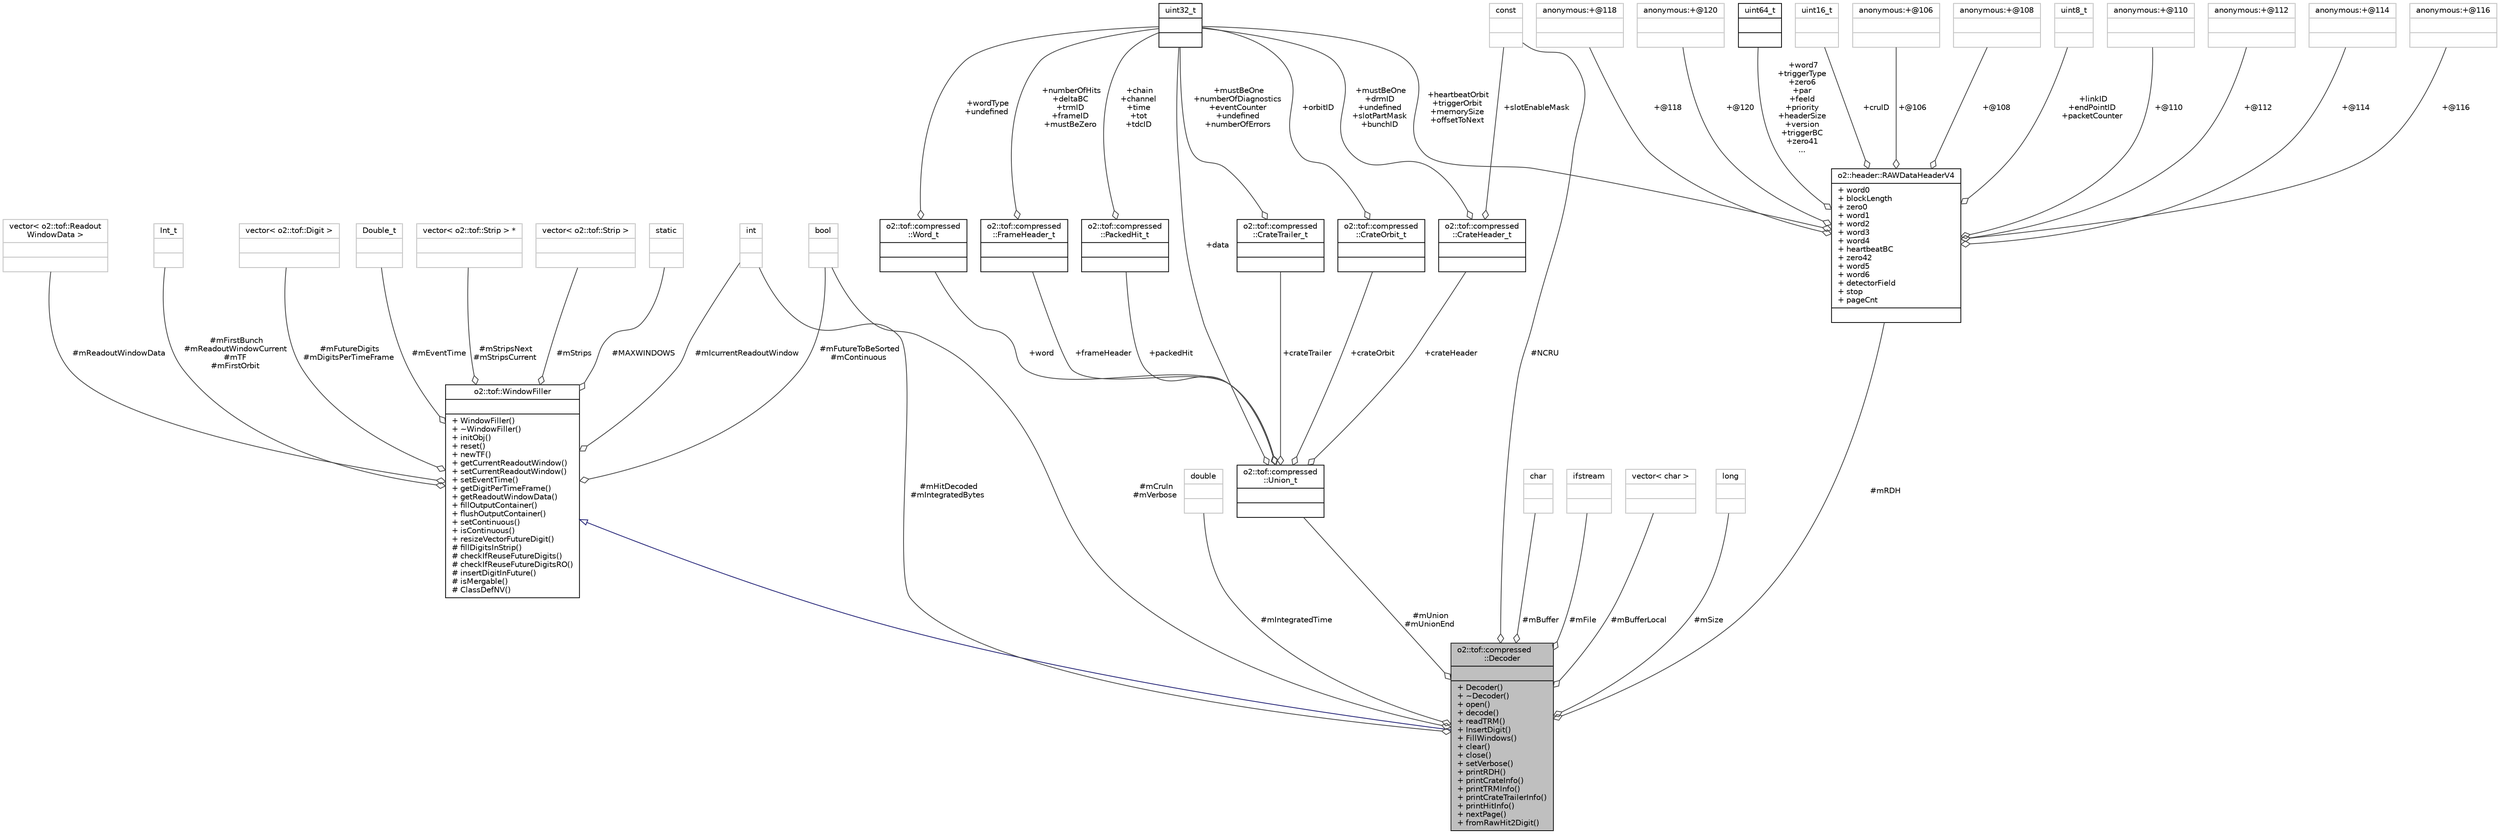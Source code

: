 digraph "o2::tof::compressed::Decoder"
{
 // INTERACTIVE_SVG=YES
  bgcolor="transparent";
  edge [fontname="Helvetica",fontsize="10",labelfontname="Helvetica",labelfontsize="10"];
  node [fontname="Helvetica",fontsize="10",shape=record];
  Node2 [label="{o2::tof::compressed\l::Decoder\n||+ Decoder()\l+ ~Decoder()\l+ open()\l+ decode()\l+ readTRM()\l+ InsertDigit()\l+ FillWindows()\l+ clear()\l+ close()\l+ setVerbose()\l+ printRDH()\l+ printCrateInfo()\l+ printTRMInfo()\l+ printCrateTrailerInfo()\l+ printHitInfo()\l+ nextPage()\l+ fromRawHit2Digit()\l}",height=0.2,width=0.4,color="black", fillcolor="grey75", style="filled", fontcolor="black"];
  Node3 -> Node2 [dir="back",color="midnightblue",fontsize="10",style="solid",arrowtail="onormal",fontname="Helvetica"];
  Node3 [label="{o2::tof::WindowFiller\n||+ WindowFiller()\l+ ~WindowFiller()\l+ initObj()\l+ reset()\l+ newTF()\l+ getCurrentReadoutWindow()\l+ setCurrentReadoutWindow()\l+ setEventTime()\l+ getDigitPerTimeFrame()\l+ getReadoutWindowData()\l+ fillOutputContainer()\l+ flushOutputContainer()\l+ setContinuous()\l+ isContinuous()\l+ resizeVectorFutureDigit()\l# fillDigitsInStrip()\l# checkIfReuseFutureDigits()\l# checkIfReuseFutureDigitsRO()\l# insertDigitInFuture()\l# isMergable()\l# ClassDefNV()\l}",height=0.2,width=0.4,color="black",URL="$db/d26/classo2_1_1tof_1_1WindowFiller.html"];
  Node4 -> Node3 [color="grey25",fontsize="10",style="solid",label=" #mStripsNext\n#mStripsCurrent" ,arrowhead="odiamond",fontname="Helvetica"];
  Node4 [label="{vector\< o2::tof::Strip \> *\n||}",height=0.2,width=0.4,color="grey75"];
  Node5 -> Node3 [color="grey25",fontsize="10",style="solid",label=" #mStrips" ,arrowhead="odiamond",fontname="Helvetica"];
  Node5 [label="{vector\< o2::tof::Strip \>\n||}",height=0.2,width=0.4,color="grey75"];
  Node6 -> Node3 [color="grey25",fontsize="10",style="solid",label=" #mReadoutWindowData" ,arrowhead="odiamond",fontname="Helvetica"];
  Node6 [label="{vector\< o2::tof::Readout\lWindowData \>\n||}",height=0.2,width=0.4,color="grey75"];
  Node7 -> Node3 [color="grey25",fontsize="10",style="solid",label=" #mFutureDigits\n#mDigitsPerTimeFrame" ,arrowhead="odiamond",fontname="Helvetica"];
  Node7 [label="{vector\< o2::tof::Digit \>\n||}",height=0.2,width=0.4,color="grey75"];
  Node8 -> Node3 [color="grey25",fontsize="10",style="solid",label=" #mEventTime" ,arrowhead="odiamond",fontname="Helvetica"];
  Node8 [label="{Double_t\n||}",height=0.2,width=0.4,color="grey75"];
  Node9 -> Node3 [color="grey25",fontsize="10",style="solid",label=" #mIcurrentReadoutWindow" ,arrowhead="odiamond",fontname="Helvetica"];
  Node9 [label="{int\n||}",height=0.2,width=0.4,color="grey75"];
  Node10 -> Node3 [color="grey25",fontsize="10",style="solid",label=" #mFutureToBeSorted\n#mContinuous" ,arrowhead="odiamond",fontname="Helvetica"];
  Node10 [label="{bool\n||}",height=0.2,width=0.4,color="grey75"];
  Node11 -> Node3 [color="grey25",fontsize="10",style="solid",label=" #MAXWINDOWS" ,arrowhead="odiamond",fontname="Helvetica"];
  Node11 [label="{static\n||}",height=0.2,width=0.4,color="grey75"];
  Node12 -> Node3 [color="grey25",fontsize="10",style="solid",label=" #mFirstBunch\n#mReadoutWindowCurrent\n#mTF\n#mFirstOrbit" ,arrowhead="odiamond",fontname="Helvetica"];
  Node12 [label="{Int_t\n||}",height=0.2,width=0.4,color="grey75"];
  Node13 -> Node2 [color="grey25",fontsize="10",style="solid",label=" #mIntegratedTime" ,arrowhead="odiamond",fontname="Helvetica"];
  Node13 [label="{double\n||}",height=0.2,width=0.4,color="grey75"];
  Node14 -> Node2 [color="grey25",fontsize="10",style="solid",label=" #mUnion\n#mUnionEnd" ,arrowhead="odiamond",fontname="Helvetica"];
  Node14 [label="{o2::tof::compressed\l::Union_t\n||}",height=0.2,width=0.4,color="black",URL="$df/dd7/uniono2_1_1tof_1_1compressed_1_1Union__t.html"];
  Node15 -> Node14 [color="grey25",fontsize="10",style="solid",label=" +packedHit" ,arrowhead="odiamond",fontname="Helvetica"];
  Node15 [label="{o2::tof::compressed\l::PackedHit_t\n||}",height=0.2,width=0.4,color="black",URL="$df/d87/structo2_1_1tof_1_1compressed_1_1PackedHit__t.html"];
  Node16 -> Node15 [color="grey25",fontsize="10",style="solid",label=" +chain\n+channel\n+time\n+tot\n+tdcID" ,arrowhead="odiamond",fontname="Helvetica"];
  Node16 [label="{uint32_t\n||}",height=0.2,width=0.4,color="black",URL="$d3/d87/classuint32__t.html"];
  Node17 -> Node14 [color="grey25",fontsize="10",style="solid",label=" +crateTrailer" ,arrowhead="odiamond",fontname="Helvetica"];
  Node17 [label="{o2::tof::compressed\l::CrateTrailer_t\n||}",height=0.2,width=0.4,color="black",URL="$dc/d31/structo2_1_1tof_1_1compressed_1_1CrateTrailer__t.html"];
  Node16 -> Node17 [color="grey25",fontsize="10",style="solid",label=" +mustBeOne\n+numberOfDiagnostics\n+eventCounter\n+undefined\n+numberOfErrors" ,arrowhead="odiamond",fontname="Helvetica"];
  Node18 -> Node14 [color="grey25",fontsize="10",style="solid",label=" +crateOrbit" ,arrowhead="odiamond",fontname="Helvetica"];
  Node18 [label="{o2::tof::compressed\l::CrateOrbit_t\n||}",height=0.2,width=0.4,color="black",URL="$d0/df7/structo2_1_1tof_1_1compressed_1_1CrateOrbit__t.html"];
  Node16 -> Node18 [color="grey25",fontsize="10",style="solid",label=" +orbitID" ,arrowhead="odiamond",fontname="Helvetica"];
  Node19 -> Node14 [color="grey25",fontsize="10",style="solid",label=" +word" ,arrowhead="odiamond",fontname="Helvetica"];
  Node19 [label="{o2::tof::compressed\l::Word_t\n||}",height=0.2,width=0.4,color="black",URL="$d5/d0d/structo2_1_1tof_1_1compressed_1_1Word__t.html"];
  Node16 -> Node19 [color="grey25",fontsize="10",style="solid",label=" +wordType\n+undefined" ,arrowhead="odiamond",fontname="Helvetica"];
  Node16 -> Node14 [color="grey25",fontsize="10",style="solid",label=" +data" ,arrowhead="odiamond",fontname="Helvetica"];
  Node20 -> Node14 [color="grey25",fontsize="10",style="solid",label=" +frameHeader" ,arrowhead="odiamond",fontname="Helvetica"];
  Node20 [label="{o2::tof::compressed\l::FrameHeader_t\n||}",height=0.2,width=0.4,color="black",URL="$df/d7e/structo2_1_1tof_1_1compressed_1_1FrameHeader__t.html"];
  Node16 -> Node20 [color="grey25",fontsize="10",style="solid",label=" +numberOfHits\n+deltaBC\n+trmID\n+frameID\n+mustBeZero" ,arrowhead="odiamond",fontname="Helvetica"];
  Node21 -> Node14 [color="grey25",fontsize="10",style="solid",label=" +crateHeader" ,arrowhead="odiamond",fontname="Helvetica"];
  Node21 [label="{o2::tof::compressed\l::CrateHeader_t\n||}",height=0.2,width=0.4,color="black",URL="$d5/da4/structo2_1_1tof_1_1compressed_1_1CrateHeader__t.html"];
  Node16 -> Node21 [color="grey25",fontsize="10",style="solid",label=" +mustBeOne\n+drmID\n+undefined\n+slotPartMask\n+bunchID" ,arrowhead="odiamond",fontname="Helvetica"];
  Node22 -> Node21 [color="grey25",fontsize="10",style="solid",label=" +slotEnableMask" ,arrowhead="odiamond",fontname="Helvetica"];
  Node22 [label="{const\n||}",height=0.2,width=0.4,color="grey75"];
  Node23 -> Node2 [color="grey25",fontsize="10",style="solid",label=" #mBuffer" ,arrowhead="odiamond",fontname="Helvetica"];
  Node23 [label="{char\n||}",height=0.2,width=0.4,color="grey75"];
  Node24 -> Node2 [color="grey25",fontsize="10",style="solid",label=" #mFile" ,arrowhead="odiamond",fontname="Helvetica"];
  Node24 [label="{ifstream\n||}",height=0.2,width=0.4,color="grey75"];
  Node25 -> Node2 [color="grey25",fontsize="10",style="solid",label=" #mBufferLocal" ,arrowhead="odiamond",fontname="Helvetica"];
  Node25 [label="{vector\< char \>\n||}",height=0.2,width=0.4,color="grey75"];
  Node9 -> Node2 [color="grey25",fontsize="10",style="solid",label=" #mHitDecoded\n#mIntegratedBytes" ,arrowhead="odiamond",fontname="Helvetica"];
  Node10 -> Node2 [color="grey25",fontsize="10",style="solid",label=" #mCruIn\n#mVerbose" ,arrowhead="odiamond",fontname="Helvetica"];
  Node26 -> Node2 [color="grey25",fontsize="10",style="solid",label=" #mSize" ,arrowhead="odiamond",fontname="Helvetica"];
  Node26 [label="{long\n||}",height=0.2,width=0.4,color="grey75"];
  Node22 -> Node2 [color="grey25",fontsize="10",style="solid",label=" #NCRU" ,arrowhead="odiamond",fontname="Helvetica"];
  Node27 -> Node2 [color="grey25",fontsize="10",style="solid",label=" #mRDH" ,arrowhead="odiamond",fontname="Helvetica"];
  Node27 [label="{o2::header::RAWDataHeaderV4\n|+ word0\l+ blockLength\l+ zero0\l+ word1\l+ word2\l+ word3\l+ word4\l+ heartbeatBC\l+ zero42\l+ word5\l+ word6\l+ detectorField\l+ stop\l+ pageCnt\l|}",height=0.2,width=0.4,color="black",URL="$d8/d47/structo2_1_1header_1_1RAWDataHeaderV4.html"];
  Node28 -> Node27 [color="grey25",fontsize="10",style="solid",label=" +@120" ,arrowhead="odiamond",fontname="Helvetica"];
  Node28 [label="{anonymous:+@120\n||}",height=0.2,width=0.4,color="grey75"];
  Node29 -> Node27 [color="grey25",fontsize="10",style="solid",label=" +word7\n+triggerType\n+zero6\n+par\n+feeId\n+priority\n+headerSize\n+version\n+triggerBC\n+zero41\n..." ,arrowhead="odiamond",fontname="Helvetica"];
  Node29 [label="{uint64_t\n||}",height=0.2,width=0.4,color="black",URL="$d6/d30/classuint64__t.html"];
  Node30 -> Node27 [color="grey25",fontsize="10",style="solid",label=" +cruID" ,arrowhead="odiamond",fontname="Helvetica"];
  Node30 [label="{uint16_t\n||}",height=0.2,width=0.4,color="grey75"];
  Node31 -> Node27 [color="grey25",fontsize="10",style="solid",label=" +@106" ,arrowhead="odiamond",fontname="Helvetica"];
  Node31 [label="{anonymous:+@106\n||}",height=0.2,width=0.4,color="grey75"];
  Node32 -> Node27 [color="grey25",fontsize="10",style="solid",label=" +@108" ,arrowhead="odiamond",fontname="Helvetica"];
  Node32 [label="{anonymous:+@108\n||}",height=0.2,width=0.4,color="grey75"];
  Node33 -> Node27 [color="grey25",fontsize="10",style="solid",label=" +linkID\n+endPointID\n+packetCounter" ,arrowhead="odiamond",fontname="Helvetica"];
  Node33 [label="{uint8_t\n||}",height=0.2,width=0.4,color="grey75"];
  Node34 -> Node27 [color="grey25",fontsize="10",style="solid",label=" +@110" ,arrowhead="odiamond",fontname="Helvetica"];
  Node34 [label="{anonymous:+@110\n||}",height=0.2,width=0.4,color="grey75"];
  Node16 -> Node27 [color="grey25",fontsize="10",style="solid",label=" +heartbeatOrbit\n+triggerOrbit\n+memorySize\n+offsetToNext" ,arrowhead="odiamond",fontname="Helvetica"];
  Node35 -> Node27 [color="grey25",fontsize="10",style="solid",label=" +@112" ,arrowhead="odiamond",fontname="Helvetica"];
  Node35 [label="{anonymous:+@112\n||}",height=0.2,width=0.4,color="grey75"];
  Node36 -> Node27 [color="grey25",fontsize="10",style="solid",label=" +@114" ,arrowhead="odiamond",fontname="Helvetica"];
  Node36 [label="{anonymous:+@114\n||}",height=0.2,width=0.4,color="grey75"];
  Node37 -> Node27 [color="grey25",fontsize="10",style="solid",label=" +@116" ,arrowhead="odiamond",fontname="Helvetica"];
  Node37 [label="{anonymous:+@116\n||}",height=0.2,width=0.4,color="grey75"];
  Node38 -> Node27 [color="grey25",fontsize="10",style="solid",label=" +@118" ,arrowhead="odiamond",fontname="Helvetica"];
  Node38 [label="{anonymous:+@118\n||}",height=0.2,width=0.4,color="grey75"];
}
